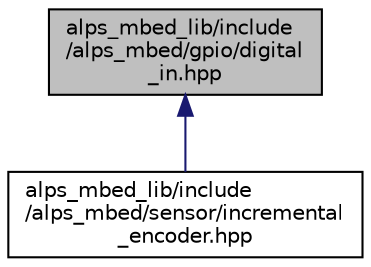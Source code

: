 digraph "alps_mbed_lib/include/alps_mbed/gpio/digital_in.hpp"
{
 // LATEX_PDF_SIZE
  edge [fontname="Helvetica",fontsize="10",labelfontname="Helvetica",labelfontsize="10"];
  node [fontname="Helvetica",fontsize="10",shape=record];
  Node1 [label="alps_mbed_lib/include\l/alps_mbed/gpio/digital\l_in.hpp",height=0.2,width=0.4,color="black", fillcolor="grey75", style="filled", fontcolor="black",tooltip="デジタル入力ピン"];
  Node1 -> Node2 [dir="back",color="midnightblue",fontsize="10",style="solid",fontname="Helvetica"];
  Node2 [label="alps_mbed_lib/include\l/alps_mbed/sensor/incremental\l_encoder.hpp",height=0.2,width=0.4,color="black", fillcolor="white", style="filled",URL="$alps__mbed__lib_2include_2alps__mbed_2sensor_2incremental__encoder_8hpp.html",tooltip=" "];
}
